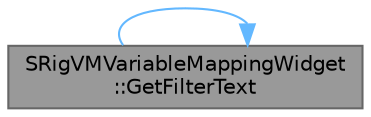 digraph "SRigVMVariableMappingWidget::GetFilterText"
{
 // INTERACTIVE_SVG=YES
 // LATEX_PDF_SIZE
  bgcolor="transparent";
  edge [fontname=Helvetica,fontsize=10,labelfontname=Helvetica,labelfontsize=10];
  node [fontname=Helvetica,fontsize=10,shape=box,height=0.2,width=0.4];
  rankdir="LR";
  Node1 [id="Node000001",label="SRigVMVariableMappingWidget\l::GetFilterText",height=0.2,width=0.4,color="gray40", fillcolor="grey60", style="filled", fontcolor="black",tooltip="Accessor so our rows can grab the filtertext for highlighting."];
  Node1 -> Node1 [id="edge1_Node000001_Node000001",color="steelblue1",style="solid",tooltip=" "];
}
